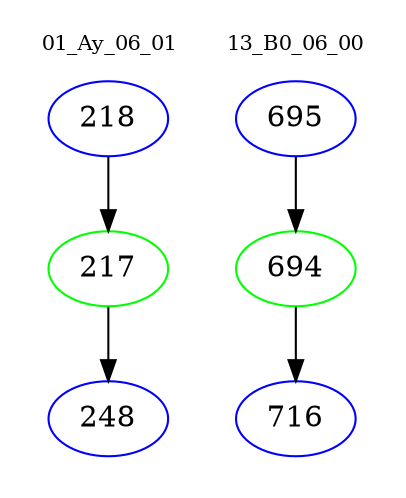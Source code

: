 digraph{
subgraph cluster_0 {
color = white
label = "01_Ay_06_01";
fontsize=10;
T0_218 [label="218", color="blue"]
T0_218 -> T0_217 [color="black"]
T0_217 [label="217", color="green"]
T0_217 -> T0_248 [color="black"]
T0_248 [label="248", color="blue"]
}
subgraph cluster_1 {
color = white
label = "13_B0_06_00";
fontsize=10;
T1_695 [label="695", color="blue"]
T1_695 -> T1_694 [color="black"]
T1_694 [label="694", color="green"]
T1_694 -> T1_716 [color="black"]
T1_716 [label="716", color="blue"]
}
}
